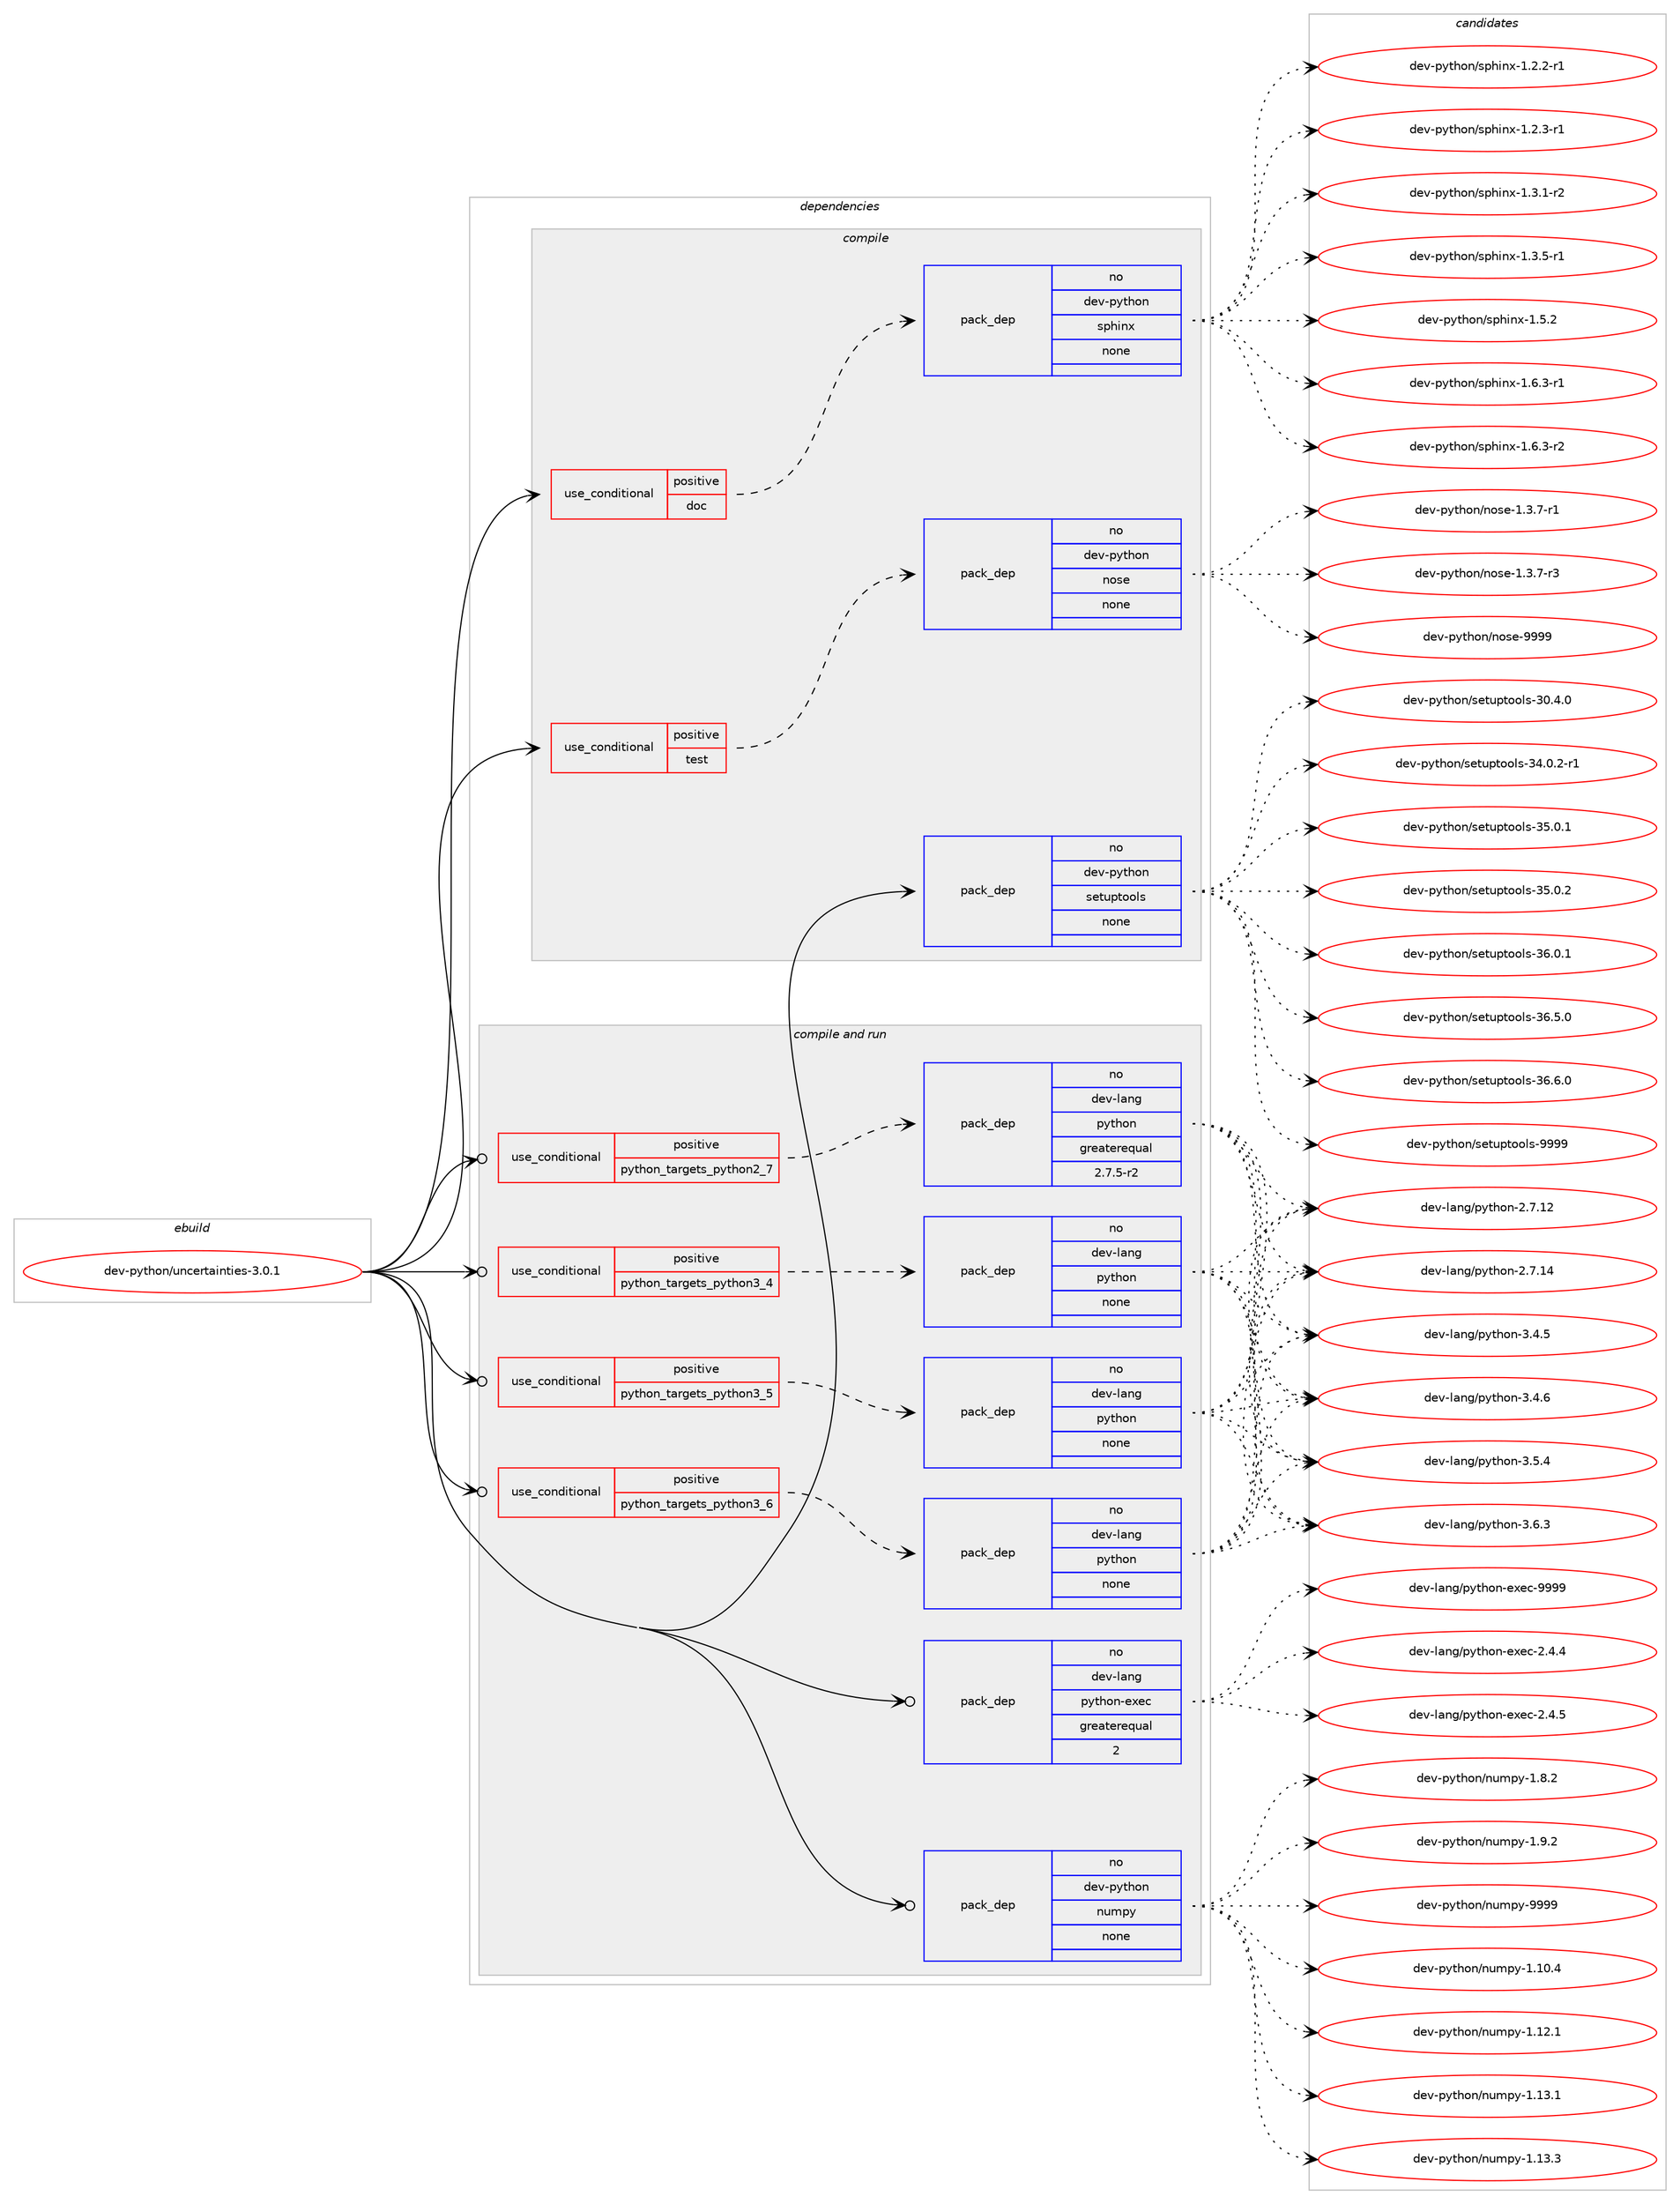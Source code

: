 digraph prolog {

# *************
# Graph options
# *************

newrank=true;
concentrate=true;
compound=true;
graph [rankdir=LR,fontname=Helvetica,fontsize=10,ranksep=1.5];#, ranksep=2.5, nodesep=0.2];
edge  [arrowhead=vee];
node  [fontname=Helvetica,fontsize=10];

# **********
# The ebuild
# **********

subgraph cluster_leftcol {
color=gray;
rank=same;
label=<<i>ebuild</i>>;
id [label="dev-python/uncertainties-3.0.1", color=red, width=4, href="../dev-python/uncertainties-3.0.1.svg"];
}

# ****************
# The dependencies
# ****************

subgraph cluster_midcol {
color=gray;
label=<<i>dependencies</i>>;
subgraph cluster_compile {
fillcolor="#eeeeee";
style=filled;
label=<<i>compile</i>>;
subgraph cond43237 {
dependency192195 [label=<<TABLE BORDER="0" CELLBORDER="1" CELLSPACING="0" CELLPADDING="4"><TR><TD ROWSPAN="3" CELLPADDING="10">use_conditional</TD></TR><TR><TD>positive</TD></TR><TR><TD>doc</TD></TR></TABLE>>, shape=none, color=red];
subgraph pack144997 {
dependency192196 [label=<<TABLE BORDER="0" CELLBORDER="1" CELLSPACING="0" CELLPADDING="4" WIDTH="220"><TR><TD ROWSPAN="6" CELLPADDING="30">pack_dep</TD></TR><TR><TD WIDTH="110">no</TD></TR><TR><TD>dev-python</TD></TR><TR><TD>sphinx</TD></TR><TR><TD>none</TD></TR><TR><TD></TD></TR></TABLE>>, shape=none, color=blue];
}
dependency192195:e -> dependency192196:w [weight=20,style="dashed",arrowhead="vee"];
}
id:e -> dependency192195:w [weight=20,style="solid",arrowhead="vee"];
subgraph cond43238 {
dependency192197 [label=<<TABLE BORDER="0" CELLBORDER="1" CELLSPACING="0" CELLPADDING="4"><TR><TD ROWSPAN="3" CELLPADDING="10">use_conditional</TD></TR><TR><TD>positive</TD></TR><TR><TD>test</TD></TR></TABLE>>, shape=none, color=red];
subgraph pack144998 {
dependency192198 [label=<<TABLE BORDER="0" CELLBORDER="1" CELLSPACING="0" CELLPADDING="4" WIDTH="220"><TR><TD ROWSPAN="6" CELLPADDING="30">pack_dep</TD></TR><TR><TD WIDTH="110">no</TD></TR><TR><TD>dev-python</TD></TR><TR><TD>nose</TD></TR><TR><TD>none</TD></TR><TR><TD></TD></TR></TABLE>>, shape=none, color=blue];
}
dependency192197:e -> dependency192198:w [weight=20,style="dashed",arrowhead="vee"];
}
id:e -> dependency192197:w [weight=20,style="solid",arrowhead="vee"];
subgraph pack144999 {
dependency192199 [label=<<TABLE BORDER="0" CELLBORDER="1" CELLSPACING="0" CELLPADDING="4" WIDTH="220"><TR><TD ROWSPAN="6" CELLPADDING="30">pack_dep</TD></TR><TR><TD WIDTH="110">no</TD></TR><TR><TD>dev-python</TD></TR><TR><TD>setuptools</TD></TR><TR><TD>none</TD></TR><TR><TD></TD></TR></TABLE>>, shape=none, color=blue];
}
id:e -> dependency192199:w [weight=20,style="solid",arrowhead="vee"];
}
subgraph cluster_compileandrun {
fillcolor="#eeeeee";
style=filled;
label=<<i>compile and run</i>>;
subgraph cond43239 {
dependency192200 [label=<<TABLE BORDER="0" CELLBORDER="1" CELLSPACING="0" CELLPADDING="4"><TR><TD ROWSPAN="3" CELLPADDING="10">use_conditional</TD></TR><TR><TD>positive</TD></TR><TR><TD>python_targets_python2_7</TD></TR></TABLE>>, shape=none, color=red];
subgraph pack145000 {
dependency192201 [label=<<TABLE BORDER="0" CELLBORDER="1" CELLSPACING="0" CELLPADDING="4" WIDTH="220"><TR><TD ROWSPAN="6" CELLPADDING="30">pack_dep</TD></TR><TR><TD WIDTH="110">no</TD></TR><TR><TD>dev-lang</TD></TR><TR><TD>python</TD></TR><TR><TD>greaterequal</TD></TR><TR><TD>2.7.5-r2</TD></TR></TABLE>>, shape=none, color=blue];
}
dependency192200:e -> dependency192201:w [weight=20,style="dashed",arrowhead="vee"];
}
id:e -> dependency192200:w [weight=20,style="solid",arrowhead="odotvee"];
subgraph cond43240 {
dependency192202 [label=<<TABLE BORDER="0" CELLBORDER="1" CELLSPACING="0" CELLPADDING="4"><TR><TD ROWSPAN="3" CELLPADDING="10">use_conditional</TD></TR><TR><TD>positive</TD></TR><TR><TD>python_targets_python3_4</TD></TR></TABLE>>, shape=none, color=red];
subgraph pack145001 {
dependency192203 [label=<<TABLE BORDER="0" CELLBORDER="1" CELLSPACING="0" CELLPADDING="4" WIDTH="220"><TR><TD ROWSPAN="6" CELLPADDING="30">pack_dep</TD></TR><TR><TD WIDTH="110">no</TD></TR><TR><TD>dev-lang</TD></TR><TR><TD>python</TD></TR><TR><TD>none</TD></TR><TR><TD></TD></TR></TABLE>>, shape=none, color=blue];
}
dependency192202:e -> dependency192203:w [weight=20,style="dashed",arrowhead="vee"];
}
id:e -> dependency192202:w [weight=20,style="solid",arrowhead="odotvee"];
subgraph cond43241 {
dependency192204 [label=<<TABLE BORDER="0" CELLBORDER="1" CELLSPACING="0" CELLPADDING="4"><TR><TD ROWSPAN="3" CELLPADDING="10">use_conditional</TD></TR><TR><TD>positive</TD></TR><TR><TD>python_targets_python3_5</TD></TR></TABLE>>, shape=none, color=red];
subgraph pack145002 {
dependency192205 [label=<<TABLE BORDER="0" CELLBORDER="1" CELLSPACING="0" CELLPADDING="4" WIDTH="220"><TR><TD ROWSPAN="6" CELLPADDING="30">pack_dep</TD></TR><TR><TD WIDTH="110">no</TD></TR><TR><TD>dev-lang</TD></TR><TR><TD>python</TD></TR><TR><TD>none</TD></TR><TR><TD></TD></TR></TABLE>>, shape=none, color=blue];
}
dependency192204:e -> dependency192205:w [weight=20,style="dashed",arrowhead="vee"];
}
id:e -> dependency192204:w [weight=20,style="solid",arrowhead="odotvee"];
subgraph cond43242 {
dependency192206 [label=<<TABLE BORDER="0" CELLBORDER="1" CELLSPACING="0" CELLPADDING="4"><TR><TD ROWSPAN="3" CELLPADDING="10">use_conditional</TD></TR><TR><TD>positive</TD></TR><TR><TD>python_targets_python3_6</TD></TR></TABLE>>, shape=none, color=red];
subgraph pack145003 {
dependency192207 [label=<<TABLE BORDER="0" CELLBORDER="1" CELLSPACING="0" CELLPADDING="4" WIDTH="220"><TR><TD ROWSPAN="6" CELLPADDING="30">pack_dep</TD></TR><TR><TD WIDTH="110">no</TD></TR><TR><TD>dev-lang</TD></TR><TR><TD>python</TD></TR><TR><TD>none</TD></TR><TR><TD></TD></TR></TABLE>>, shape=none, color=blue];
}
dependency192206:e -> dependency192207:w [weight=20,style="dashed",arrowhead="vee"];
}
id:e -> dependency192206:w [weight=20,style="solid",arrowhead="odotvee"];
subgraph pack145004 {
dependency192208 [label=<<TABLE BORDER="0" CELLBORDER="1" CELLSPACING="0" CELLPADDING="4" WIDTH="220"><TR><TD ROWSPAN="6" CELLPADDING="30">pack_dep</TD></TR><TR><TD WIDTH="110">no</TD></TR><TR><TD>dev-lang</TD></TR><TR><TD>python-exec</TD></TR><TR><TD>greaterequal</TD></TR><TR><TD>2</TD></TR></TABLE>>, shape=none, color=blue];
}
id:e -> dependency192208:w [weight=20,style="solid",arrowhead="odotvee"];
subgraph pack145005 {
dependency192209 [label=<<TABLE BORDER="0" CELLBORDER="1" CELLSPACING="0" CELLPADDING="4" WIDTH="220"><TR><TD ROWSPAN="6" CELLPADDING="30">pack_dep</TD></TR><TR><TD WIDTH="110">no</TD></TR><TR><TD>dev-python</TD></TR><TR><TD>numpy</TD></TR><TR><TD>none</TD></TR><TR><TD></TD></TR></TABLE>>, shape=none, color=blue];
}
id:e -> dependency192209:w [weight=20,style="solid",arrowhead="odotvee"];
}
subgraph cluster_run {
fillcolor="#eeeeee";
style=filled;
label=<<i>run</i>>;
}
}

# **************
# The candidates
# **************

subgraph cluster_choices {
rank=same;
color=gray;
label=<<i>candidates</i>>;

subgraph choice144997 {
color=black;
nodesep=1;
choice10010111845112121116104111110471151121041051101204549465046504511449 [label="dev-python/sphinx-1.2.2-r1", color=red, width=4,href="../dev-python/sphinx-1.2.2-r1.svg"];
choice10010111845112121116104111110471151121041051101204549465046514511449 [label="dev-python/sphinx-1.2.3-r1", color=red, width=4,href="../dev-python/sphinx-1.2.3-r1.svg"];
choice10010111845112121116104111110471151121041051101204549465146494511450 [label="dev-python/sphinx-1.3.1-r2", color=red, width=4,href="../dev-python/sphinx-1.3.1-r2.svg"];
choice10010111845112121116104111110471151121041051101204549465146534511449 [label="dev-python/sphinx-1.3.5-r1", color=red, width=4,href="../dev-python/sphinx-1.3.5-r1.svg"];
choice1001011184511212111610411111047115112104105110120454946534650 [label="dev-python/sphinx-1.5.2", color=red, width=4,href="../dev-python/sphinx-1.5.2.svg"];
choice10010111845112121116104111110471151121041051101204549465446514511449 [label="dev-python/sphinx-1.6.3-r1", color=red, width=4,href="../dev-python/sphinx-1.6.3-r1.svg"];
choice10010111845112121116104111110471151121041051101204549465446514511450 [label="dev-python/sphinx-1.6.3-r2", color=red, width=4,href="../dev-python/sphinx-1.6.3-r2.svg"];
dependency192196:e -> choice10010111845112121116104111110471151121041051101204549465046504511449:w [style=dotted,weight="100"];
dependency192196:e -> choice10010111845112121116104111110471151121041051101204549465046514511449:w [style=dotted,weight="100"];
dependency192196:e -> choice10010111845112121116104111110471151121041051101204549465146494511450:w [style=dotted,weight="100"];
dependency192196:e -> choice10010111845112121116104111110471151121041051101204549465146534511449:w [style=dotted,weight="100"];
dependency192196:e -> choice1001011184511212111610411111047115112104105110120454946534650:w [style=dotted,weight="100"];
dependency192196:e -> choice10010111845112121116104111110471151121041051101204549465446514511449:w [style=dotted,weight="100"];
dependency192196:e -> choice10010111845112121116104111110471151121041051101204549465446514511450:w [style=dotted,weight="100"];
}
subgraph choice144998 {
color=black;
nodesep=1;
choice10010111845112121116104111110471101111151014549465146554511449 [label="dev-python/nose-1.3.7-r1", color=red, width=4,href="../dev-python/nose-1.3.7-r1.svg"];
choice10010111845112121116104111110471101111151014549465146554511451 [label="dev-python/nose-1.3.7-r3", color=red, width=4,href="../dev-python/nose-1.3.7-r3.svg"];
choice10010111845112121116104111110471101111151014557575757 [label="dev-python/nose-9999", color=red, width=4,href="../dev-python/nose-9999.svg"];
dependency192198:e -> choice10010111845112121116104111110471101111151014549465146554511449:w [style=dotted,weight="100"];
dependency192198:e -> choice10010111845112121116104111110471101111151014549465146554511451:w [style=dotted,weight="100"];
dependency192198:e -> choice10010111845112121116104111110471101111151014557575757:w [style=dotted,weight="100"];
}
subgraph choice144999 {
color=black;
nodesep=1;
choice100101118451121211161041111104711510111611711211611111110811545514846524648 [label="dev-python/setuptools-30.4.0", color=red, width=4,href="../dev-python/setuptools-30.4.0.svg"];
choice1001011184511212111610411111047115101116117112116111111108115455152464846504511449 [label="dev-python/setuptools-34.0.2-r1", color=red, width=4,href="../dev-python/setuptools-34.0.2-r1.svg"];
choice100101118451121211161041111104711510111611711211611111110811545515346484649 [label="dev-python/setuptools-35.0.1", color=red, width=4,href="../dev-python/setuptools-35.0.1.svg"];
choice100101118451121211161041111104711510111611711211611111110811545515346484650 [label="dev-python/setuptools-35.0.2", color=red, width=4,href="../dev-python/setuptools-35.0.2.svg"];
choice100101118451121211161041111104711510111611711211611111110811545515446484649 [label="dev-python/setuptools-36.0.1", color=red, width=4,href="../dev-python/setuptools-36.0.1.svg"];
choice100101118451121211161041111104711510111611711211611111110811545515446534648 [label="dev-python/setuptools-36.5.0", color=red, width=4,href="../dev-python/setuptools-36.5.0.svg"];
choice100101118451121211161041111104711510111611711211611111110811545515446544648 [label="dev-python/setuptools-36.6.0", color=red, width=4,href="../dev-python/setuptools-36.6.0.svg"];
choice10010111845112121116104111110471151011161171121161111111081154557575757 [label="dev-python/setuptools-9999", color=red, width=4,href="../dev-python/setuptools-9999.svg"];
dependency192199:e -> choice100101118451121211161041111104711510111611711211611111110811545514846524648:w [style=dotted,weight="100"];
dependency192199:e -> choice1001011184511212111610411111047115101116117112116111111108115455152464846504511449:w [style=dotted,weight="100"];
dependency192199:e -> choice100101118451121211161041111104711510111611711211611111110811545515346484649:w [style=dotted,weight="100"];
dependency192199:e -> choice100101118451121211161041111104711510111611711211611111110811545515346484650:w [style=dotted,weight="100"];
dependency192199:e -> choice100101118451121211161041111104711510111611711211611111110811545515446484649:w [style=dotted,weight="100"];
dependency192199:e -> choice100101118451121211161041111104711510111611711211611111110811545515446534648:w [style=dotted,weight="100"];
dependency192199:e -> choice100101118451121211161041111104711510111611711211611111110811545515446544648:w [style=dotted,weight="100"];
dependency192199:e -> choice10010111845112121116104111110471151011161171121161111111081154557575757:w [style=dotted,weight="100"];
}
subgraph choice145000 {
color=black;
nodesep=1;
choice10010111845108971101034711212111610411111045504655464950 [label="dev-lang/python-2.7.12", color=red, width=4,href="../dev-lang/python-2.7.12.svg"];
choice10010111845108971101034711212111610411111045504655464952 [label="dev-lang/python-2.7.14", color=red, width=4,href="../dev-lang/python-2.7.14.svg"];
choice100101118451089711010347112121116104111110455146524653 [label="dev-lang/python-3.4.5", color=red, width=4,href="../dev-lang/python-3.4.5.svg"];
choice100101118451089711010347112121116104111110455146524654 [label="dev-lang/python-3.4.6", color=red, width=4,href="../dev-lang/python-3.4.6.svg"];
choice100101118451089711010347112121116104111110455146534652 [label="dev-lang/python-3.5.4", color=red, width=4,href="../dev-lang/python-3.5.4.svg"];
choice100101118451089711010347112121116104111110455146544651 [label="dev-lang/python-3.6.3", color=red, width=4,href="../dev-lang/python-3.6.3.svg"];
dependency192201:e -> choice10010111845108971101034711212111610411111045504655464950:w [style=dotted,weight="100"];
dependency192201:e -> choice10010111845108971101034711212111610411111045504655464952:w [style=dotted,weight="100"];
dependency192201:e -> choice100101118451089711010347112121116104111110455146524653:w [style=dotted,weight="100"];
dependency192201:e -> choice100101118451089711010347112121116104111110455146524654:w [style=dotted,weight="100"];
dependency192201:e -> choice100101118451089711010347112121116104111110455146534652:w [style=dotted,weight="100"];
dependency192201:e -> choice100101118451089711010347112121116104111110455146544651:w [style=dotted,weight="100"];
}
subgraph choice145001 {
color=black;
nodesep=1;
choice10010111845108971101034711212111610411111045504655464950 [label="dev-lang/python-2.7.12", color=red, width=4,href="../dev-lang/python-2.7.12.svg"];
choice10010111845108971101034711212111610411111045504655464952 [label="dev-lang/python-2.7.14", color=red, width=4,href="../dev-lang/python-2.7.14.svg"];
choice100101118451089711010347112121116104111110455146524653 [label="dev-lang/python-3.4.5", color=red, width=4,href="../dev-lang/python-3.4.5.svg"];
choice100101118451089711010347112121116104111110455146524654 [label="dev-lang/python-3.4.6", color=red, width=4,href="../dev-lang/python-3.4.6.svg"];
choice100101118451089711010347112121116104111110455146534652 [label="dev-lang/python-3.5.4", color=red, width=4,href="../dev-lang/python-3.5.4.svg"];
choice100101118451089711010347112121116104111110455146544651 [label="dev-lang/python-3.6.3", color=red, width=4,href="../dev-lang/python-3.6.3.svg"];
dependency192203:e -> choice10010111845108971101034711212111610411111045504655464950:w [style=dotted,weight="100"];
dependency192203:e -> choice10010111845108971101034711212111610411111045504655464952:w [style=dotted,weight="100"];
dependency192203:e -> choice100101118451089711010347112121116104111110455146524653:w [style=dotted,weight="100"];
dependency192203:e -> choice100101118451089711010347112121116104111110455146524654:w [style=dotted,weight="100"];
dependency192203:e -> choice100101118451089711010347112121116104111110455146534652:w [style=dotted,weight="100"];
dependency192203:e -> choice100101118451089711010347112121116104111110455146544651:w [style=dotted,weight="100"];
}
subgraph choice145002 {
color=black;
nodesep=1;
choice10010111845108971101034711212111610411111045504655464950 [label="dev-lang/python-2.7.12", color=red, width=4,href="../dev-lang/python-2.7.12.svg"];
choice10010111845108971101034711212111610411111045504655464952 [label="dev-lang/python-2.7.14", color=red, width=4,href="../dev-lang/python-2.7.14.svg"];
choice100101118451089711010347112121116104111110455146524653 [label="dev-lang/python-3.4.5", color=red, width=4,href="../dev-lang/python-3.4.5.svg"];
choice100101118451089711010347112121116104111110455146524654 [label="dev-lang/python-3.4.6", color=red, width=4,href="../dev-lang/python-3.4.6.svg"];
choice100101118451089711010347112121116104111110455146534652 [label="dev-lang/python-3.5.4", color=red, width=4,href="../dev-lang/python-3.5.4.svg"];
choice100101118451089711010347112121116104111110455146544651 [label="dev-lang/python-3.6.3", color=red, width=4,href="../dev-lang/python-3.6.3.svg"];
dependency192205:e -> choice10010111845108971101034711212111610411111045504655464950:w [style=dotted,weight="100"];
dependency192205:e -> choice10010111845108971101034711212111610411111045504655464952:w [style=dotted,weight="100"];
dependency192205:e -> choice100101118451089711010347112121116104111110455146524653:w [style=dotted,weight="100"];
dependency192205:e -> choice100101118451089711010347112121116104111110455146524654:w [style=dotted,weight="100"];
dependency192205:e -> choice100101118451089711010347112121116104111110455146534652:w [style=dotted,weight="100"];
dependency192205:e -> choice100101118451089711010347112121116104111110455146544651:w [style=dotted,weight="100"];
}
subgraph choice145003 {
color=black;
nodesep=1;
choice10010111845108971101034711212111610411111045504655464950 [label="dev-lang/python-2.7.12", color=red, width=4,href="../dev-lang/python-2.7.12.svg"];
choice10010111845108971101034711212111610411111045504655464952 [label="dev-lang/python-2.7.14", color=red, width=4,href="../dev-lang/python-2.7.14.svg"];
choice100101118451089711010347112121116104111110455146524653 [label="dev-lang/python-3.4.5", color=red, width=4,href="../dev-lang/python-3.4.5.svg"];
choice100101118451089711010347112121116104111110455146524654 [label="dev-lang/python-3.4.6", color=red, width=4,href="../dev-lang/python-3.4.6.svg"];
choice100101118451089711010347112121116104111110455146534652 [label="dev-lang/python-3.5.4", color=red, width=4,href="../dev-lang/python-3.5.4.svg"];
choice100101118451089711010347112121116104111110455146544651 [label="dev-lang/python-3.6.3", color=red, width=4,href="../dev-lang/python-3.6.3.svg"];
dependency192207:e -> choice10010111845108971101034711212111610411111045504655464950:w [style=dotted,weight="100"];
dependency192207:e -> choice10010111845108971101034711212111610411111045504655464952:w [style=dotted,weight="100"];
dependency192207:e -> choice100101118451089711010347112121116104111110455146524653:w [style=dotted,weight="100"];
dependency192207:e -> choice100101118451089711010347112121116104111110455146524654:w [style=dotted,weight="100"];
dependency192207:e -> choice100101118451089711010347112121116104111110455146534652:w [style=dotted,weight="100"];
dependency192207:e -> choice100101118451089711010347112121116104111110455146544651:w [style=dotted,weight="100"];
}
subgraph choice145004 {
color=black;
nodesep=1;
choice1001011184510897110103471121211161041111104510112010199455046524652 [label="dev-lang/python-exec-2.4.4", color=red, width=4,href="../dev-lang/python-exec-2.4.4.svg"];
choice1001011184510897110103471121211161041111104510112010199455046524653 [label="dev-lang/python-exec-2.4.5", color=red, width=4,href="../dev-lang/python-exec-2.4.5.svg"];
choice10010111845108971101034711212111610411111045101120101994557575757 [label="dev-lang/python-exec-9999", color=red, width=4,href="../dev-lang/python-exec-9999.svg"];
dependency192208:e -> choice1001011184510897110103471121211161041111104510112010199455046524652:w [style=dotted,weight="100"];
dependency192208:e -> choice1001011184510897110103471121211161041111104510112010199455046524653:w [style=dotted,weight="100"];
dependency192208:e -> choice10010111845108971101034711212111610411111045101120101994557575757:w [style=dotted,weight="100"];
}
subgraph choice145005 {
color=black;
nodesep=1;
choice100101118451121211161041111104711011710911212145494649484652 [label="dev-python/numpy-1.10.4", color=red, width=4,href="../dev-python/numpy-1.10.4.svg"];
choice100101118451121211161041111104711011710911212145494649504649 [label="dev-python/numpy-1.12.1", color=red, width=4,href="../dev-python/numpy-1.12.1.svg"];
choice100101118451121211161041111104711011710911212145494649514649 [label="dev-python/numpy-1.13.1", color=red, width=4,href="../dev-python/numpy-1.13.1.svg"];
choice100101118451121211161041111104711011710911212145494649514651 [label="dev-python/numpy-1.13.3", color=red, width=4,href="../dev-python/numpy-1.13.3.svg"];
choice1001011184511212111610411111047110117109112121454946564650 [label="dev-python/numpy-1.8.2", color=red, width=4,href="../dev-python/numpy-1.8.2.svg"];
choice1001011184511212111610411111047110117109112121454946574650 [label="dev-python/numpy-1.9.2", color=red, width=4,href="../dev-python/numpy-1.9.2.svg"];
choice10010111845112121116104111110471101171091121214557575757 [label="dev-python/numpy-9999", color=red, width=4,href="../dev-python/numpy-9999.svg"];
dependency192209:e -> choice100101118451121211161041111104711011710911212145494649484652:w [style=dotted,weight="100"];
dependency192209:e -> choice100101118451121211161041111104711011710911212145494649504649:w [style=dotted,weight="100"];
dependency192209:e -> choice100101118451121211161041111104711011710911212145494649514649:w [style=dotted,weight="100"];
dependency192209:e -> choice100101118451121211161041111104711011710911212145494649514651:w [style=dotted,weight="100"];
dependency192209:e -> choice1001011184511212111610411111047110117109112121454946564650:w [style=dotted,weight="100"];
dependency192209:e -> choice1001011184511212111610411111047110117109112121454946574650:w [style=dotted,weight="100"];
dependency192209:e -> choice10010111845112121116104111110471101171091121214557575757:w [style=dotted,weight="100"];
}
}

}

